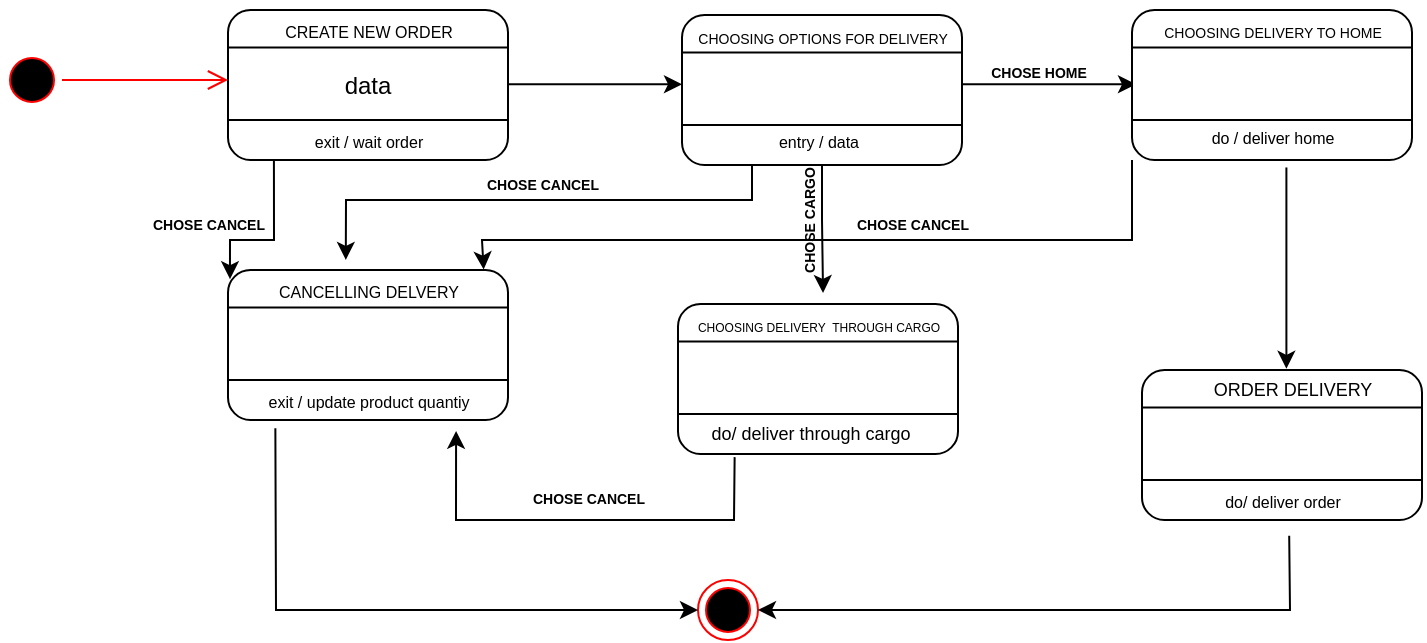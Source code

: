 <mxfile version="20.6.2" type="device"><diagram id="AETUlycKkoTCxBPgm1_-" name="Page-1"><mxGraphModel dx="1768" dy="662" grid="1" gridSize="10" guides="1" tooltips="1" connect="1" arrows="1" fold="1" page="1" pageScale="1" pageWidth="583" pageHeight="413" math="0" shadow="0"><root><mxCell id="0"/><mxCell id="1" parent="0"/><mxCell id="Y4xTIu9y36kww4MRWeTP-1" value="" style="ellipse;html=1;shape=endState;fillColor=#000000;strokeColor=#ff0000;" vertex="1" parent="1"><mxGeometry x="-12" y="350" width="30" height="30" as="geometry"/></mxCell><mxCell id="Y4xTIu9y36kww4MRWeTP-2" value="" style="ellipse;html=1;shape=startState;fillColor=#000000;strokeColor=#ff0000;" vertex="1" parent="1"><mxGeometry x="-360" y="85" width="30" height="30" as="geometry"/></mxCell><mxCell id="Y4xTIu9y36kww4MRWeTP-3" value="" style="edgeStyle=orthogonalEdgeStyle;html=1;verticalAlign=bottom;endArrow=open;endSize=8;strokeColor=#ff0000;rounded=0;" edge="1" source="Y4xTIu9y36kww4MRWeTP-2" parent="1"><mxGeometry relative="1" as="geometry"><mxPoint x="-247" y="100" as="targetPoint"/><Array as="points"><mxPoint x="-300" y="100"/><mxPoint x="-300" y="100"/></Array></mxGeometry></mxCell><mxCell id="Y4xTIu9y36kww4MRWeTP-4" value="data" style="rounded=1;whiteSpace=wrap;html=1;" vertex="1" parent="1"><mxGeometry x="-247" y="65" width="140" height="75" as="geometry"/></mxCell><mxCell id="Y4xTIu9y36kww4MRWeTP-5" value="" style="endArrow=none;html=1;rounded=0;exitX=0;exitY=0.25;exitDx=0;exitDy=0;entryX=1;entryY=0.25;entryDx=0;entryDy=0;" edge="1" parent="1" source="Y4xTIu9y36kww4MRWeTP-4" target="Y4xTIu9y36kww4MRWeTP-4"><mxGeometry width="50" height="50" relative="1" as="geometry"><mxPoint x="-187" y="107" as="sourcePoint"/><mxPoint x="-137" y="57" as="targetPoint"/></mxGeometry></mxCell><mxCell id="Y4xTIu9y36kww4MRWeTP-6" value="" style="endArrow=none;html=1;rounded=0;exitX=0;exitY=0.25;exitDx=0;exitDy=0;entryX=1;entryY=0.25;entryDx=0;entryDy=0;" edge="1" parent="1"><mxGeometry width="50" height="50" relative="1" as="geometry"><mxPoint x="-247.0" y="120" as="sourcePoint"/><mxPoint x="-107.0" y="120" as="targetPoint"/></mxGeometry></mxCell><mxCell id="Y4xTIu9y36kww4MRWeTP-7" value="&lt;font style=&quot;font-size: 8px;&quot;&gt;CREATE NEW ORDER&lt;/font&gt;" style="text;html=1;align=center;verticalAlign=middle;resizable=0;points=[];autosize=1;strokeColor=none;fillColor=none;" vertex="1" parent="1"><mxGeometry x="-232" y="60" width="110" height="30" as="geometry"/></mxCell><mxCell id="Y4xTIu9y36kww4MRWeTP-8" value="&lt;font style=&quot;font-size: 8px;&quot;&gt;exit / wait order&lt;/font&gt;" style="text;html=1;align=center;verticalAlign=middle;resizable=0;points=[];autosize=1;strokeColor=none;fillColor=none;" vertex="1" parent="1"><mxGeometry x="-217" y="115" width="80" height="30" as="geometry"/></mxCell><mxCell id="Y4xTIu9y36kww4MRWeTP-9" value="" style="endArrow=classic;html=1;rounded=0;fontSize=8;" edge="1" parent="1"><mxGeometry width="50" height="50" relative="1" as="geometry"><mxPoint x="-107" y="102.16" as="sourcePoint"/><mxPoint x="-20" y="102.16" as="targetPoint"/></mxGeometry></mxCell><mxCell id="Y4xTIu9y36kww4MRWeTP-10" value="" style="rounded=1;whiteSpace=wrap;html=1;" vertex="1" parent="1"><mxGeometry x="-20" y="67.5" width="140" height="75" as="geometry"/></mxCell><mxCell id="Y4xTIu9y36kww4MRWeTP-11" value="" style="endArrow=none;html=1;rounded=0;exitX=0;exitY=0.25;exitDx=0;exitDy=0;entryX=1;entryY=0.25;entryDx=0;entryDy=0;" edge="1" parent="1" source="Y4xTIu9y36kww4MRWeTP-10" target="Y4xTIu9y36kww4MRWeTP-10"><mxGeometry width="50" height="50" relative="1" as="geometry"><mxPoint x="40" y="109.5" as="sourcePoint"/><mxPoint x="90" y="59.5" as="targetPoint"/></mxGeometry></mxCell><mxCell id="Y4xTIu9y36kww4MRWeTP-12" value="" style="endArrow=none;html=1;rounded=0;exitX=0;exitY=0.25;exitDx=0;exitDy=0;entryX=1;entryY=0.25;entryDx=0;entryDy=0;" edge="1" parent="1"><mxGeometry width="50" height="50" relative="1" as="geometry"><mxPoint x="-20.0" y="122.5" as="sourcePoint"/><mxPoint x="120.0" y="122.5" as="targetPoint"/></mxGeometry></mxCell><mxCell id="Y4xTIu9y36kww4MRWeTP-13" value="&lt;font style=&quot;font-size: 7px;&quot;&gt;CHOOSING OPTIONS FOR DELIVERY&lt;/font&gt;" style="text;html=1;align=center;verticalAlign=middle;resizable=0;points=[];autosize=1;strokeColor=none;fillColor=none;" vertex="1" parent="1"><mxGeometry x="-25" y="62.5" width="150" height="30" as="geometry"/></mxCell><mxCell id="Y4xTIu9y36kww4MRWeTP-15" value="" style="endArrow=classic;html=1;rounded=0;fontSize=8;" edge="1" parent="1"><mxGeometry width="50" height="50" relative="1" as="geometry"><mxPoint x="120" y="102.16" as="sourcePoint"/><mxPoint x="207.0" y="102.16" as="targetPoint"/></mxGeometry></mxCell><mxCell id="Y4xTIu9y36kww4MRWeTP-16" value="" style="rounded=1;whiteSpace=wrap;html=1;" vertex="1" parent="1"><mxGeometry x="205" y="65" width="140" height="75" as="geometry"/></mxCell><mxCell id="Y4xTIu9y36kww4MRWeTP-17" value="" style="endArrow=none;html=1;rounded=0;exitX=0;exitY=0.25;exitDx=0;exitDy=0;entryX=1;entryY=0.25;entryDx=0;entryDy=0;" edge="1" parent="1" source="Y4xTIu9y36kww4MRWeTP-16" target="Y4xTIu9y36kww4MRWeTP-16"><mxGeometry width="50" height="50" relative="1" as="geometry"><mxPoint x="265" y="107" as="sourcePoint"/><mxPoint x="315" y="57" as="targetPoint"/></mxGeometry></mxCell><mxCell id="Y4xTIu9y36kww4MRWeTP-18" value="" style="endArrow=none;html=1;rounded=0;exitX=0;exitY=0.25;exitDx=0;exitDy=0;entryX=1;entryY=0.25;entryDx=0;entryDy=0;" edge="1" parent="1"><mxGeometry width="50" height="50" relative="1" as="geometry"><mxPoint x="205.0" y="120" as="sourcePoint"/><mxPoint x="345.0" y="120" as="targetPoint"/></mxGeometry></mxCell><mxCell id="Y4xTIu9y36kww4MRWeTP-19" value="&lt;span style=&quot;font-size: 7px;&quot;&gt;CHOOSING DELIVERY TO HOME&lt;/span&gt;" style="text;html=1;align=center;verticalAlign=middle;resizable=0;points=[];autosize=1;strokeColor=none;fillColor=none;" vertex="1" parent="1"><mxGeometry x="210" y="60" width="130" height="30" as="geometry"/></mxCell><mxCell id="Y4xTIu9y36kww4MRWeTP-20" value="&lt;span style=&quot;font-size: 8px;&quot;&gt;do / deliver home&lt;/span&gt;" style="text;html=1;align=center;verticalAlign=middle;resizable=0;points=[];autosize=1;strokeColor=none;fillColor=none;" vertex="1" parent="1"><mxGeometry x="235" y="112.5" width="80" height="30" as="geometry"/></mxCell><mxCell id="Y4xTIu9y36kww4MRWeTP-21" value="&lt;b&gt;CHOSE HOME&lt;/b&gt;" style="text;html=1;align=center;verticalAlign=middle;resizable=0;points=[];autosize=1;strokeColor=none;fillColor=none;fontSize=7;" vertex="1" parent="1"><mxGeometry x="123" y="87" width="70" height="20" as="geometry"/></mxCell><mxCell id="Y4xTIu9y36kww4MRWeTP-22" value="" style="rounded=1;whiteSpace=wrap;html=1;" vertex="1" parent="1"><mxGeometry x="-247" y="195" width="140" height="75" as="geometry"/></mxCell><mxCell id="Y4xTIu9y36kww4MRWeTP-23" value="" style="endArrow=none;html=1;rounded=0;exitX=0;exitY=0.25;exitDx=0;exitDy=0;entryX=1;entryY=0.25;entryDx=0;entryDy=0;" edge="1" parent="1" source="Y4xTIu9y36kww4MRWeTP-22" target="Y4xTIu9y36kww4MRWeTP-22"><mxGeometry width="50" height="50" relative="1" as="geometry"><mxPoint x="-187" y="237" as="sourcePoint"/><mxPoint x="-137" y="187" as="targetPoint"/></mxGeometry></mxCell><mxCell id="Y4xTIu9y36kww4MRWeTP-24" value="" style="endArrow=none;html=1;rounded=0;exitX=0;exitY=0.25;exitDx=0;exitDy=0;entryX=1;entryY=0.25;entryDx=0;entryDy=0;" edge="1" parent="1"><mxGeometry width="50" height="50" relative="1" as="geometry"><mxPoint x="-247.0" y="250" as="sourcePoint"/><mxPoint x="-107.0" y="250" as="targetPoint"/></mxGeometry></mxCell><mxCell id="Y4xTIu9y36kww4MRWeTP-25" value="&lt;font style=&quot;font-size: 8px;&quot;&gt;CANCELLING DELVERY&lt;/font&gt;" style="text;html=1;align=center;verticalAlign=middle;resizable=0;points=[];autosize=1;strokeColor=none;fillColor=none;" vertex="1" parent="1"><mxGeometry x="-232" y="190" width="110" height="30" as="geometry"/></mxCell><mxCell id="Y4xTIu9y36kww4MRWeTP-26" value="&lt;font style=&quot;font-size: 8px;&quot;&gt;exit / update product quantiy&lt;/font&gt;" style="text;html=1;align=center;verticalAlign=middle;resizable=0;points=[];autosize=1;strokeColor=none;fillColor=none;" vertex="1" parent="1"><mxGeometry x="-237" y="245" width="120" height="30" as="geometry"/></mxCell><mxCell id="Y4xTIu9y36kww4MRWeTP-29" value="" style="endArrow=classic;html=1;rounded=0;fontSize=7;exitX=0.164;exitY=1.004;exitDx=0;exitDy=0;exitPerimeter=0;entryX=0.007;entryY=0.061;entryDx=0;entryDy=0;entryPerimeter=0;" edge="1" parent="1" source="Y4xTIu9y36kww4MRWeTP-4" target="Y4xTIu9y36kww4MRWeTP-22"><mxGeometry width="50" height="50" relative="1" as="geometry"><mxPoint x="-30" y="230" as="sourcePoint"/><mxPoint x="20" y="180" as="targetPoint"/><Array as="points"><mxPoint x="-224" y="180"/><mxPoint x="-246" y="180"/></Array></mxGeometry></mxCell><mxCell id="Y4xTIu9y36kww4MRWeTP-30" value="" style="endArrow=classic;html=1;rounded=0;fontSize=7;exitX=0.25;exitY=1;exitDx=0;exitDy=0;entryX=0.399;entryY=-0.002;entryDx=0;entryDy=0;entryPerimeter=0;" edge="1" parent="1" source="Y4xTIu9y36kww4MRWeTP-10" target="Y4xTIu9y36kww4MRWeTP-25"><mxGeometry width="50" height="50" relative="1" as="geometry"><mxPoint x="-214.04" y="150.3" as="sourcePoint"/><mxPoint x="-236.02" y="209.575" as="targetPoint"/><Array as="points"><mxPoint x="15" y="160"/><mxPoint x="-188" y="160"/></Array></mxGeometry></mxCell><mxCell id="Y4xTIu9y36kww4MRWeTP-32" value="&lt;b&gt;CHOSE CANCEL&lt;/b&gt;" style="text;html=1;align=center;verticalAlign=middle;resizable=0;points=[];autosize=1;strokeColor=none;fillColor=none;fontSize=7;" vertex="1" parent="1"><mxGeometry x="-130" y="142.5" width="80" height="20" as="geometry"/></mxCell><mxCell id="Y4xTIu9y36kww4MRWeTP-33" value="&lt;b&gt;CHOSE CANCEL&lt;/b&gt;" style="text;html=1;align=center;verticalAlign=middle;resizable=0;points=[];autosize=1;strokeColor=none;fillColor=none;fontSize=7;" vertex="1" parent="1"><mxGeometry x="-297" y="162.5" width="80" height="20" as="geometry"/></mxCell><mxCell id="Y4xTIu9y36kww4MRWeTP-34" value="" style="endArrow=classic;html=1;rounded=0;fontSize=7;exitX=0;exitY=1;exitDx=0;exitDy=0;entryX=0.913;entryY=-0.003;entryDx=0;entryDy=0;entryPerimeter=0;" edge="1" parent="1" source="Y4xTIu9y36kww4MRWeTP-16" target="Y4xTIu9y36kww4MRWeTP-22"><mxGeometry width="50" height="50" relative="1" as="geometry"><mxPoint x="235.0" y="142.5" as="sourcePoint"/><mxPoint x="30" y="230" as="targetPoint"/><Array as="points"><mxPoint x="205" y="180"/><mxPoint x="-120" y="180"/></Array></mxGeometry></mxCell><mxCell id="Y4xTIu9y36kww4MRWeTP-36" value="&lt;b&gt;CHOSE CANCEL&lt;/b&gt;" style="text;html=1;align=center;verticalAlign=middle;resizable=0;points=[];autosize=1;strokeColor=none;fillColor=none;fontSize=7;" vertex="1" parent="1"><mxGeometry x="55" y="162.5" width="80" height="20" as="geometry"/></mxCell><mxCell id="Y4xTIu9y36kww4MRWeTP-37" value="" style="rounded=1;whiteSpace=wrap;html=1;" vertex="1" parent="1"><mxGeometry x="-22" y="212" width="140" height="75" as="geometry"/></mxCell><mxCell id="Y4xTIu9y36kww4MRWeTP-38" value="" style="endArrow=none;html=1;rounded=0;exitX=0;exitY=0.25;exitDx=0;exitDy=0;entryX=1;entryY=0.25;entryDx=0;entryDy=0;" edge="1" parent="1" source="Y4xTIu9y36kww4MRWeTP-37" target="Y4xTIu9y36kww4MRWeTP-37"><mxGeometry width="50" height="50" relative="1" as="geometry"><mxPoint x="38" y="254" as="sourcePoint"/><mxPoint x="88" y="204" as="targetPoint"/></mxGeometry></mxCell><mxCell id="Y4xTIu9y36kww4MRWeTP-39" value="" style="endArrow=none;html=1;rounded=0;exitX=0;exitY=0.25;exitDx=0;exitDy=0;entryX=1;entryY=0.25;entryDx=0;entryDy=0;" edge="1" parent="1"><mxGeometry width="50" height="50" relative="1" as="geometry"><mxPoint x="-22.0" y="267" as="sourcePoint"/><mxPoint x="118.0" y="267" as="targetPoint"/></mxGeometry></mxCell><mxCell id="Y4xTIu9y36kww4MRWeTP-40" value="&lt;font style=&quot;font-size: 6px;&quot;&gt;CHOOSING DELIVERY&amp;nbsp; THROUGH CARGO&lt;/font&gt;" style="text;html=1;align=center;verticalAlign=middle;resizable=0;points=[];autosize=1;strokeColor=none;fillColor=none;" vertex="1" parent="1"><mxGeometry x="-22" y="207" width="140" height="30" as="geometry"/></mxCell><mxCell id="Y4xTIu9y36kww4MRWeTP-41" value="" style="endArrow=classic;html=1;rounded=0;fontSize=7;exitX=0.5;exitY=1;exitDx=0;exitDy=0;entryX=0.518;entryY=-0.017;entryDx=0;entryDy=0;entryPerimeter=0;" edge="1" parent="1" source="Y4xTIu9y36kww4MRWeTP-10" target="Y4xTIu9y36kww4MRWeTP-40"><mxGeometry width="50" height="50" relative="1" as="geometry"><mxPoint x="25.0" y="152.5" as="sourcePoint"/><mxPoint x="-178.11" y="199.94" as="targetPoint"/><Array as="points"><mxPoint x="50" y="170"/></Array></mxGeometry></mxCell><mxCell id="Y4xTIu9y36kww4MRWeTP-42" value="&lt;font style=&quot;font-size: 8px;&quot;&gt;entry / data&lt;/font&gt;" style="text;html=1;align=center;verticalAlign=middle;resizable=0;points=[];autosize=1;strokeColor=none;fillColor=none;" vertex="1" parent="1"><mxGeometry x="18" y="115" width="60" height="30" as="geometry"/></mxCell><mxCell id="Y4xTIu9y36kww4MRWeTP-43" value="&lt;b&gt;CHOSE CARGO&lt;/b&gt;" style="text;html=1;align=center;verticalAlign=middle;resizable=0;points=[];autosize=1;strokeColor=none;fillColor=none;fontSize=7;rotation=-90;" vertex="1" parent="1"><mxGeometry x="4" y="160.5" width="80" height="20" as="geometry"/></mxCell><mxCell id="Y4xTIu9y36kww4MRWeTP-44" value="&lt;font style=&quot;font-size: 9px;&quot;&gt;do/ deliver through cargo&lt;/font&gt;" style="text;html=1;align=center;verticalAlign=middle;resizable=0;points=[];autosize=1;strokeColor=none;fillColor=none;fontSize=6;" vertex="1" parent="1"><mxGeometry x="-16" y="267" width="120" height="20" as="geometry"/></mxCell><mxCell id="Y4xTIu9y36kww4MRWeTP-45" value="" style="endArrow=classic;html=1;rounded=0;fontSize=9;entryX=0;entryY=0.5;entryDx=0;entryDy=0;exitX=0.114;exitY=0.969;exitDx=0;exitDy=0;exitPerimeter=0;" edge="1" parent="1" source="Y4xTIu9y36kww4MRWeTP-26" target="Y4xTIu9y36kww4MRWeTP-1"><mxGeometry width="50" height="50" relative="1" as="geometry"><mxPoint x="-210" y="325" as="sourcePoint"/><mxPoint x="-160" y="275" as="targetPoint"/><Array as="points"><mxPoint x="-223" y="365"/></Array></mxGeometry></mxCell><mxCell id="Y4xTIu9y36kww4MRWeTP-46" value="" style="rounded=1;whiteSpace=wrap;html=1;" vertex="1" parent="1"><mxGeometry x="210" y="245" width="140" height="75" as="geometry"/></mxCell><mxCell id="Y4xTIu9y36kww4MRWeTP-47" value="" style="endArrow=none;html=1;rounded=0;exitX=0;exitY=0.25;exitDx=0;exitDy=0;entryX=1;entryY=0.25;entryDx=0;entryDy=0;" edge="1" parent="1" source="Y4xTIu9y36kww4MRWeTP-46" target="Y4xTIu9y36kww4MRWeTP-46"><mxGeometry width="50" height="50" relative="1" as="geometry"><mxPoint x="270" y="287" as="sourcePoint"/><mxPoint x="320" y="237" as="targetPoint"/></mxGeometry></mxCell><mxCell id="Y4xTIu9y36kww4MRWeTP-48" value="" style="endArrow=none;html=1;rounded=0;exitX=0;exitY=0.25;exitDx=0;exitDy=0;entryX=1;entryY=0.25;entryDx=0;entryDy=0;" edge="1" parent="1"><mxGeometry width="50" height="50" relative="1" as="geometry"><mxPoint x="210.0" y="300" as="sourcePoint"/><mxPoint x="350.0" y="300" as="targetPoint"/></mxGeometry></mxCell><mxCell id="Y4xTIu9y36kww4MRWeTP-49" value="&lt;font style=&quot;font-size: 8px;&quot;&gt;do/ deliver order&lt;/font&gt;" style="text;html=1;align=center;verticalAlign=middle;resizable=0;points=[];autosize=1;strokeColor=none;fillColor=none;" vertex="1" parent="1"><mxGeometry x="240" y="295" width="80" height="30" as="geometry"/></mxCell><mxCell id="Y4xTIu9y36kww4MRWeTP-50" value="ORDER DELIVERY" style="text;html=1;align=center;verticalAlign=middle;resizable=0;points=[];autosize=1;strokeColor=none;fillColor=none;fontSize=9;" vertex="1" parent="1"><mxGeometry x="235" y="245" width="100" height="20" as="geometry"/></mxCell><mxCell id="Y4xTIu9y36kww4MRWeTP-51" value="" style="endArrow=classic;html=1;rounded=0;fontSize=9;entryX=0.472;entryY=-0.029;entryDx=0;entryDy=0;entryPerimeter=0;exitX=0.59;exitY=1.041;exitDx=0;exitDy=0;exitPerimeter=0;" edge="1" parent="1" source="Y4xTIu9y36kww4MRWeTP-20" target="Y4xTIu9y36kww4MRWeTP-50"><mxGeometry width="50" height="50" relative="1" as="geometry"><mxPoint x="-30" y="290" as="sourcePoint"/><mxPoint x="20" y="240" as="targetPoint"/></mxGeometry></mxCell><mxCell id="Y4xTIu9y36kww4MRWeTP-52" value="" style="endArrow=classic;html=1;rounded=0;fontSize=9;entryX=1;entryY=0.5;entryDx=0;entryDy=0;exitX=0.545;exitY=1.095;exitDx=0;exitDy=0;exitPerimeter=0;" edge="1" parent="1" source="Y4xTIu9y36kww4MRWeTP-49" target="Y4xTIu9y36kww4MRWeTP-1"><mxGeometry width="50" height="50" relative="1" as="geometry"><mxPoint x="-213.32" y="284.07" as="sourcePoint"/><mxPoint x="-2" y="375" as="targetPoint"/><Array as="points"><mxPoint x="284" y="365"/></Array></mxGeometry></mxCell><mxCell id="Y4xTIu9y36kww4MRWeTP-53" value="" style="endArrow=classic;html=1;rounded=0;fontSize=9;entryX=0.867;entryY=1.015;entryDx=0;entryDy=0;entryPerimeter=0;exitX=0.186;exitY=1.078;exitDx=0;exitDy=0;exitPerimeter=0;" edge="1" parent="1" source="Y4xTIu9y36kww4MRWeTP-44" target="Y4xTIu9y36kww4MRWeTP-26"><mxGeometry width="50" height="50" relative="1" as="geometry"><mxPoint x="-115" y="337" as="sourcePoint"/><mxPoint x="-65" y="287" as="targetPoint"/><Array as="points"><mxPoint x="6" y="320"/><mxPoint x="-133" y="320"/></Array></mxGeometry></mxCell><mxCell id="Y4xTIu9y36kww4MRWeTP-54" value="&lt;b&gt;CHOSE CANCEL&lt;/b&gt;" style="text;html=1;align=center;verticalAlign=middle;resizable=0;points=[];autosize=1;strokeColor=none;fillColor=none;fontSize=7;" vertex="1" parent="1"><mxGeometry x="-107" y="300" width="80" height="20" as="geometry"/></mxCell></root></mxGraphModel></diagram></mxfile>